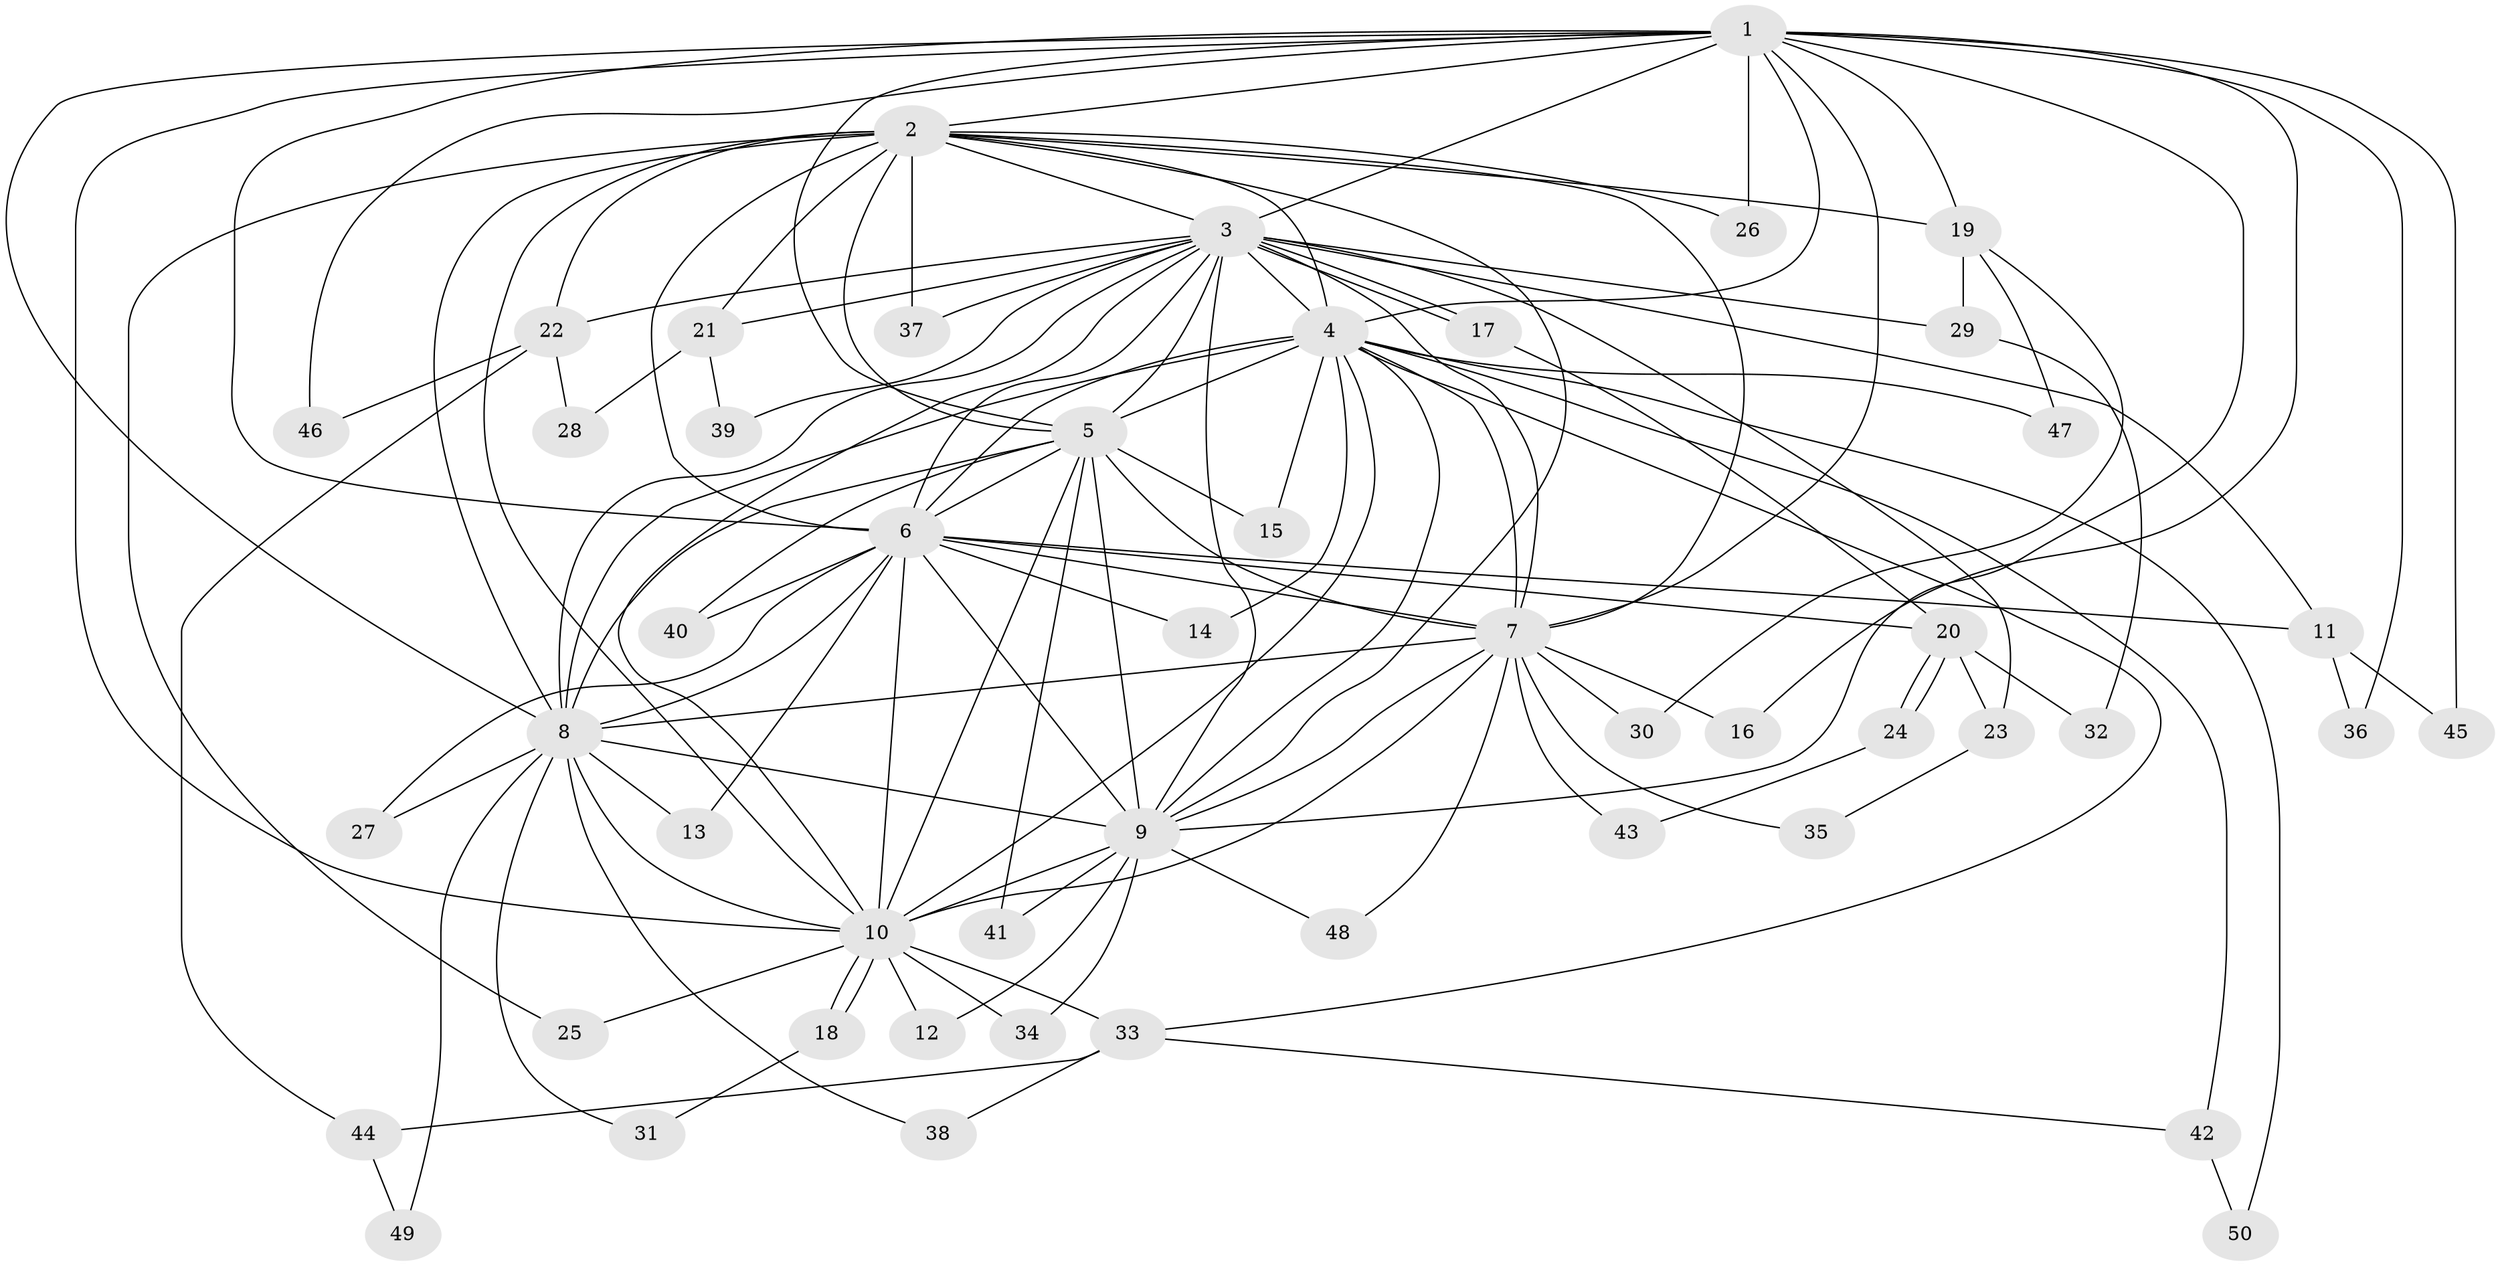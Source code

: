 // Generated by graph-tools (version 1.1) at 2025/01/03/09/25 03:01:27]
// undirected, 50 vertices, 125 edges
graph export_dot {
graph [start="1"]
  node [color=gray90,style=filled];
  1;
  2;
  3;
  4;
  5;
  6;
  7;
  8;
  9;
  10;
  11;
  12;
  13;
  14;
  15;
  16;
  17;
  18;
  19;
  20;
  21;
  22;
  23;
  24;
  25;
  26;
  27;
  28;
  29;
  30;
  31;
  32;
  33;
  34;
  35;
  36;
  37;
  38;
  39;
  40;
  41;
  42;
  43;
  44;
  45;
  46;
  47;
  48;
  49;
  50;
  1 -- 2;
  1 -- 3;
  1 -- 4;
  1 -- 5;
  1 -- 6;
  1 -- 7;
  1 -- 8;
  1 -- 9;
  1 -- 10;
  1 -- 16;
  1 -- 19;
  1 -- 26;
  1 -- 36;
  1 -- 45;
  1 -- 46;
  2 -- 3;
  2 -- 4;
  2 -- 5;
  2 -- 6;
  2 -- 7;
  2 -- 8;
  2 -- 9;
  2 -- 10;
  2 -- 19;
  2 -- 21;
  2 -- 22;
  2 -- 25;
  2 -- 26;
  2 -- 37;
  3 -- 4;
  3 -- 5;
  3 -- 6;
  3 -- 7;
  3 -- 8;
  3 -- 9;
  3 -- 10;
  3 -- 11;
  3 -- 17;
  3 -- 17;
  3 -- 21;
  3 -- 22;
  3 -- 23;
  3 -- 29;
  3 -- 37;
  3 -- 39;
  4 -- 5;
  4 -- 6;
  4 -- 7;
  4 -- 8;
  4 -- 9;
  4 -- 10;
  4 -- 14;
  4 -- 15;
  4 -- 33;
  4 -- 42;
  4 -- 47;
  4 -- 50;
  5 -- 6;
  5 -- 7;
  5 -- 8;
  5 -- 9;
  5 -- 10;
  5 -- 15;
  5 -- 40;
  5 -- 41;
  6 -- 7;
  6 -- 8;
  6 -- 9;
  6 -- 10;
  6 -- 11;
  6 -- 13;
  6 -- 14;
  6 -- 20;
  6 -- 27;
  6 -- 40;
  7 -- 8;
  7 -- 9;
  7 -- 10;
  7 -- 16;
  7 -- 30;
  7 -- 35;
  7 -- 43;
  7 -- 48;
  8 -- 9;
  8 -- 10;
  8 -- 13;
  8 -- 27;
  8 -- 31;
  8 -- 38;
  8 -- 49;
  9 -- 10;
  9 -- 12;
  9 -- 34;
  9 -- 41;
  9 -- 48;
  10 -- 12;
  10 -- 18;
  10 -- 18;
  10 -- 25;
  10 -- 33;
  10 -- 34;
  11 -- 36;
  11 -- 45;
  17 -- 20;
  18 -- 31;
  19 -- 29;
  19 -- 30;
  19 -- 47;
  20 -- 23;
  20 -- 24;
  20 -- 24;
  20 -- 32;
  21 -- 28;
  21 -- 39;
  22 -- 28;
  22 -- 44;
  22 -- 46;
  23 -- 35;
  24 -- 43;
  29 -- 32;
  33 -- 38;
  33 -- 42;
  33 -- 44;
  42 -- 50;
  44 -- 49;
}
